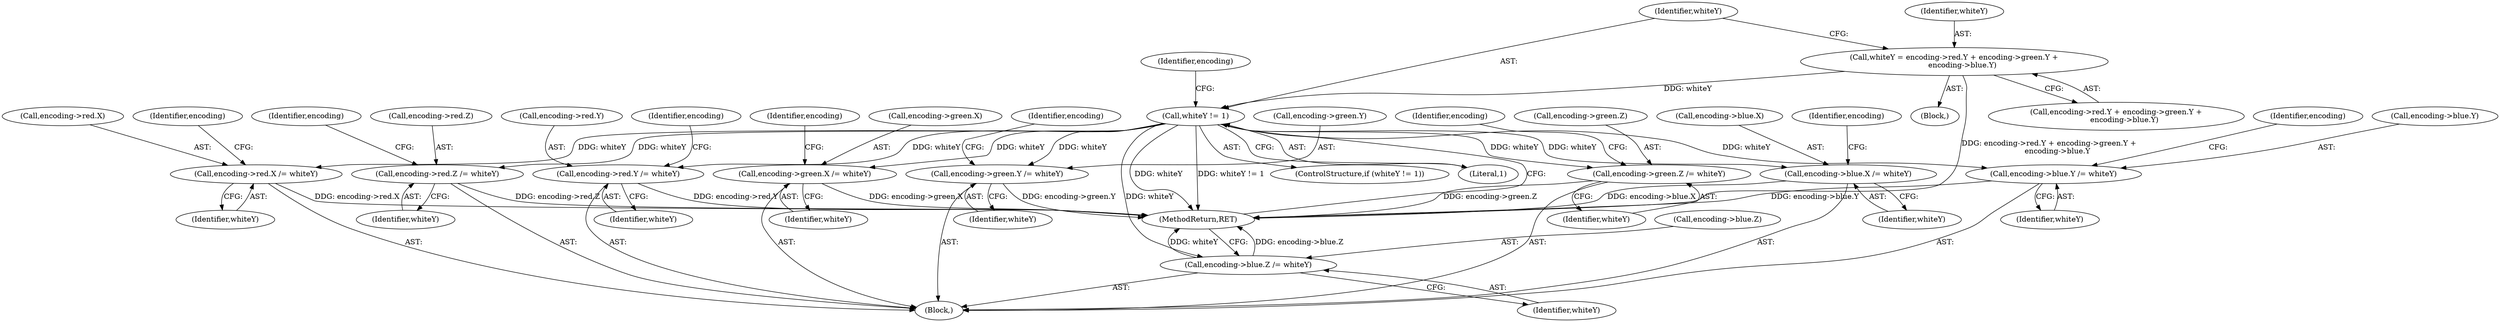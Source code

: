 digraph "1_Android_9d4853418ab2f754c2b63e091c29c5529b8b86ca_107@integer" {
"1000104" [label="(Call,whiteY = encoding->red.Y + encoding->green.Y +\n       encoding->blue.Y)"];
"1000124" [label="(Call,whiteY != 1)"];
"1000128" [label="(Call,encoding->red.X /= whiteY)"];
"1000135" [label="(Call,encoding->red.Y /= whiteY)"];
"1000142" [label="(Call,encoding->red.Z /= whiteY)"];
"1000149" [label="(Call,encoding->green.X /= whiteY)"];
"1000156" [label="(Call,encoding->green.Y /= whiteY)"];
"1000163" [label="(Call,encoding->green.Z /= whiteY)"];
"1000170" [label="(Call,encoding->blue.X /= whiteY)"];
"1000177" [label="(Call,encoding->blue.Y /= whiteY)"];
"1000184" [label="(Call,encoding->blue.Z /= whiteY)"];
"1000173" [label="(Identifier,encoding)"];
"1000143" [label="(Call,encoding->red.Z)"];
"1000190" [label="(Identifier,whiteY)"];
"1000124" [label="(Call,whiteY != 1)"];
"1000177" [label="(Call,encoding->blue.Y /= whiteY)"];
"1000156" [label="(Call,encoding->green.Y /= whiteY)"];
"1000128" [label="(Call,encoding->red.X /= whiteY)"];
"1000150" [label="(Call,encoding->green.X)"];
"1000141" [label="(Identifier,whiteY)"];
"1000134" [label="(Identifier,whiteY)"];
"1000184" [label="(Call,encoding->blue.Z /= whiteY)"];
"1000123" [label="(ControlStructure,if (whiteY != 1))"];
"1000125" [label="(Identifier,whiteY)"];
"1000152" [label="(Identifier,encoding)"];
"1000155" [label="(Identifier,whiteY)"];
"1000166" [label="(Identifier,encoding)"];
"1000164" [label="(Call,encoding->green.Z)"];
"1000159" [label="(Identifier,encoding)"];
"1000191" [label="(MethodReturn,RET)"];
"1000142" [label="(Call,encoding->red.Z /= whiteY)"];
"1000105" [label="(Identifier,whiteY)"];
"1000162" [label="(Identifier,whiteY)"];
"1000187" [label="(Identifier,encoding)"];
"1000129" [label="(Call,encoding->red.X)"];
"1000145" [label="(Identifier,encoding)"];
"1000171" [label="(Call,encoding->blue.X)"];
"1000138" [label="(Identifier,encoding)"];
"1000157" [label="(Call,encoding->green.Y)"];
"1000127" [label="(Block,)"];
"1000183" [label="(Identifier,whiteY)"];
"1000126" [label="(Literal,1)"];
"1000178" [label="(Call,encoding->blue.Y)"];
"1000176" [label="(Identifier,whiteY)"];
"1000135" [label="(Call,encoding->red.Y /= whiteY)"];
"1000170" [label="(Call,encoding->blue.X /= whiteY)"];
"1000106" [label="(Call,encoding->red.Y + encoding->green.Y +\n       encoding->blue.Y)"];
"1000148" [label="(Identifier,whiteY)"];
"1000180" [label="(Identifier,encoding)"];
"1000102" [label="(Block,)"];
"1000149" [label="(Call,encoding->green.X /= whiteY)"];
"1000163" [label="(Call,encoding->green.Z /= whiteY)"];
"1000131" [label="(Identifier,encoding)"];
"1000104" [label="(Call,whiteY = encoding->red.Y + encoding->green.Y +\n       encoding->blue.Y)"];
"1000185" [label="(Call,encoding->blue.Z)"];
"1000169" [label="(Identifier,whiteY)"];
"1000136" [label="(Call,encoding->red.Y)"];
"1000104" -> "1000102"  [label="AST: "];
"1000104" -> "1000106"  [label="CFG: "];
"1000105" -> "1000104"  [label="AST: "];
"1000106" -> "1000104"  [label="AST: "];
"1000125" -> "1000104"  [label="CFG: "];
"1000104" -> "1000191"  [label="DDG: encoding->red.Y + encoding->green.Y +\n       encoding->blue.Y"];
"1000104" -> "1000124"  [label="DDG: whiteY"];
"1000124" -> "1000123"  [label="AST: "];
"1000124" -> "1000126"  [label="CFG: "];
"1000125" -> "1000124"  [label="AST: "];
"1000126" -> "1000124"  [label="AST: "];
"1000131" -> "1000124"  [label="CFG: "];
"1000191" -> "1000124"  [label="CFG: "];
"1000124" -> "1000191"  [label="DDG: whiteY"];
"1000124" -> "1000191"  [label="DDG: whiteY != 1"];
"1000124" -> "1000128"  [label="DDG: whiteY"];
"1000124" -> "1000135"  [label="DDG: whiteY"];
"1000124" -> "1000142"  [label="DDG: whiteY"];
"1000124" -> "1000149"  [label="DDG: whiteY"];
"1000124" -> "1000156"  [label="DDG: whiteY"];
"1000124" -> "1000163"  [label="DDG: whiteY"];
"1000124" -> "1000170"  [label="DDG: whiteY"];
"1000124" -> "1000177"  [label="DDG: whiteY"];
"1000124" -> "1000184"  [label="DDG: whiteY"];
"1000128" -> "1000127"  [label="AST: "];
"1000128" -> "1000134"  [label="CFG: "];
"1000129" -> "1000128"  [label="AST: "];
"1000134" -> "1000128"  [label="AST: "];
"1000138" -> "1000128"  [label="CFG: "];
"1000128" -> "1000191"  [label="DDG: encoding->red.X"];
"1000135" -> "1000127"  [label="AST: "];
"1000135" -> "1000141"  [label="CFG: "];
"1000136" -> "1000135"  [label="AST: "];
"1000141" -> "1000135"  [label="AST: "];
"1000145" -> "1000135"  [label="CFG: "];
"1000135" -> "1000191"  [label="DDG: encoding->red.Y"];
"1000142" -> "1000127"  [label="AST: "];
"1000142" -> "1000148"  [label="CFG: "];
"1000143" -> "1000142"  [label="AST: "];
"1000148" -> "1000142"  [label="AST: "];
"1000152" -> "1000142"  [label="CFG: "];
"1000142" -> "1000191"  [label="DDG: encoding->red.Z"];
"1000149" -> "1000127"  [label="AST: "];
"1000149" -> "1000155"  [label="CFG: "];
"1000150" -> "1000149"  [label="AST: "];
"1000155" -> "1000149"  [label="AST: "];
"1000159" -> "1000149"  [label="CFG: "];
"1000149" -> "1000191"  [label="DDG: encoding->green.X"];
"1000156" -> "1000127"  [label="AST: "];
"1000156" -> "1000162"  [label="CFG: "];
"1000157" -> "1000156"  [label="AST: "];
"1000162" -> "1000156"  [label="AST: "];
"1000166" -> "1000156"  [label="CFG: "];
"1000156" -> "1000191"  [label="DDG: encoding->green.Y"];
"1000163" -> "1000127"  [label="AST: "];
"1000163" -> "1000169"  [label="CFG: "];
"1000164" -> "1000163"  [label="AST: "];
"1000169" -> "1000163"  [label="AST: "];
"1000173" -> "1000163"  [label="CFG: "];
"1000163" -> "1000191"  [label="DDG: encoding->green.Z"];
"1000170" -> "1000127"  [label="AST: "];
"1000170" -> "1000176"  [label="CFG: "];
"1000171" -> "1000170"  [label="AST: "];
"1000176" -> "1000170"  [label="AST: "];
"1000180" -> "1000170"  [label="CFG: "];
"1000170" -> "1000191"  [label="DDG: encoding->blue.X"];
"1000177" -> "1000127"  [label="AST: "];
"1000177" -> "1000183"  [label="CFG: "];
"1000178" -> "1000177"  [label="AST: "];
"1000183" -> "1000177"  [label="AST: "];
"1000187" -> "1000177"  [label="CFG: "];
"1000177" -> "1000191"  [label="DDG: encoding->blue.Y"];
"1000184" -> "1000127"  [label="AST: "];
"1000184" -> "1000190"  [label="CFG: "];
"1000185" -> "1000184"  [label="AST: "];
"1000190" -> "1000184"  [label="AST: "];
"1000191" -> "1000184"  [label="CFG: "];
"1000184" -> "1000191"  [label="DDG: encoding->blue.Z"];
"1000184" -> "1000191"  [label="DDG: whiteY"];
}
